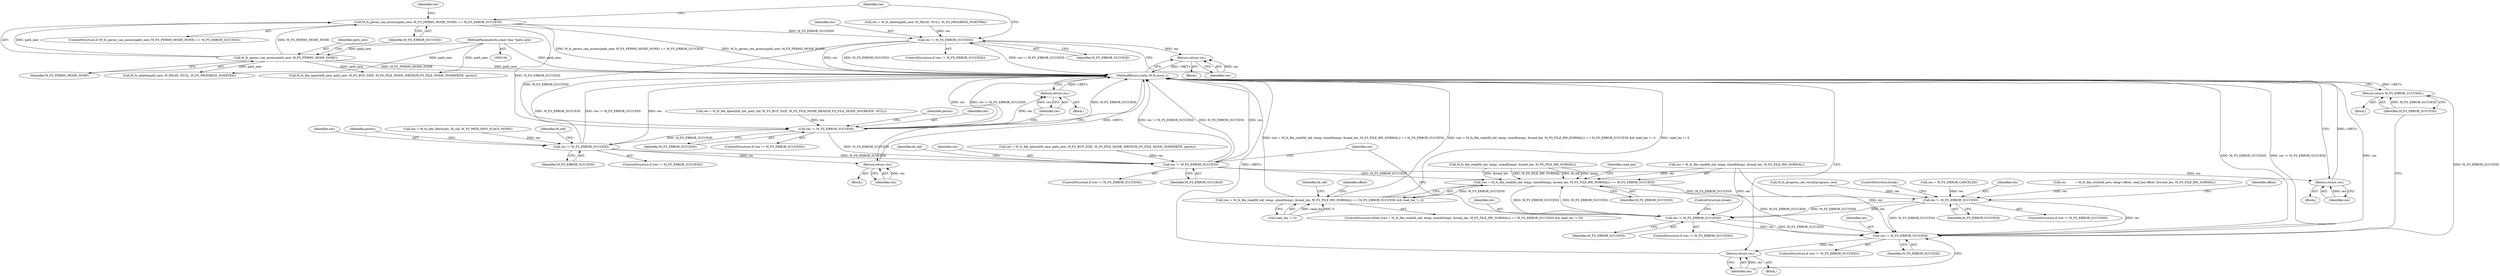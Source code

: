 digraph "1_mstdlib_db124b8f607dd0a40a9aef2d4d468fad433522a7_1@del" {
"1000129" [label="(Call,M_fs_perms_can_access(path_new, M_FS_PERMS_MODE_NONE) == M_FS_ERROR_SUCCESS)"];
"1000130" [label="(Call,M_fs_perms_can_access(path_new, M_FS_PERMS_MODE_NONE))"];
"1000106" [label="(MethodParameterIn,const char *path_new)"];
"1000143" [label="(Call,res != M_FS_ERROR_SUCCESS)"];
"1000147" [label="(Return,return res;)"];
"1000161" [label="(Call,res != M_FS_ERROR_SUCCESS)"];
"1000165" [label="(Return,return res;)"];
"1000184" [label="(Call,res != M_FS_ERROR_SUCCESS)"];
"1000190" [label="(Return,return res;)"];
"1000210" [label="(Call,res != M_FS_ERROR_SUCCESS)"];
"1000216" [label="(Return,return res;)"];
"1000220" [label="(Call,(res = M_fs_file_read(fd_old, temp, sizeof(temp), &read_len, M_FS_FILE_RW_NORMAL)) == M_FS_ERROR_SUCCESS)"];
"1000219" [label="(Call,(res = M_fs_file_read(fd_old, temp, sizeof(temp), &read_len, M_FS_FILE_RW_NORMAL)) == M_FS_ERROR_SUCCESS && read_len != 0)"];
"1000308" [label="(Call,res != M_FS_ERROR_SUCCESS)"];
"1000314" [label="(Call,res != M_FS_ERROR_SUCCESS)"];
"1000324" [label="(Call,res != M_FS_ERROR_SUCCESS)"];
"1000328" [label="(Return,return res;)"];
"1000330" [label="(Return,return M_FS_ERROR_SUCCESS;)"];
"1000187" [label="(Block,)"];
"1000313" [label="(ControlStructure,if (res != M_FS_ERROR_SUCCESS))"];
"1000149" [label="(Call,res = M_fs_file_open(&fd_old, path_old, M_FS_BUF_SIZE, M_FS_FILE_MODE_READ|M_FS_FILE_MODE_NOCREATE, NULL))"];
"1000145" [label="(Identifier,M_FS_ERROR_SUCCESS)"];
"1000185" [label="(Identifier,res)"];
"1000190" [label="(Return,return res;)"];
"1000131" [label="(Identifier,path_new)"];
"1000193" [label="(Identifier,perms)"];
"1000215" [label="(Identifier,fd_old)"];
"1000330" [label="(Return,return M_FS_ERROR_SUCCESS;)"];
"1000308" [label="(Call,res != M_FS_ERROR_SUCCESS)"];
"1000176" [label="(Call,res = M_fs_info_file(&info, fd_old, M_FS_PATH_INFO_FLAGS_NONE))"];
"1000213" [label="(Block,)"];
"1000112" [label="(Block,)"];
"1000332" [label="(MethodReturn,static M_fs_error_t)"];
"1000163" [label="(Identifier,M_FS_ERROR_SUCCESS)"];
"1000266" [label="(Call,M_fs_progress_set_result(progress, res))"];
"1000211" [label="(Identifier,res)"];
"1000128" [label="(ControlStructure,if (M_fs_perms_can_access(path_new, M_FS_PERMS_MODE_NONE) == M_FS_ERROR_SUCCESS))"];
"1000219" [label="(Call,(res = M_fs_file_read(fd_old, temp, sizeof(temp), &read_len, M_FS_FILE_RW_NORMAL)) == M_FS_ERROR_SUCCESS && read_len != 0)"];
"1000165" [label="(Return,return res;)"];
"1000307" [label="(ControlStructure,if (res != M_FS_ERROR_SUCCESS))"];
"1000130" [label="(Call,M_fs_perms_can_access(path_new, M_FS_PERMS_MODE_NONE))"];
"1000170" [label="(Identifier,perms)"];
"1000218" [label="(ControlStructure,while ((res = M_fs_file_read(fd_old, temp, sizeof(temp), &read_len, M_FS_FILE_RW_NORMAL)) == M_FS_ERROR_SUCCESS && read_len != 0))"];
"1000329" [label="(Identifier,res)"];
"1000162" [label="(Identifier,res)"];
"1000129" [label="(Call,M_fs_perms_can_access(path_new, M_FS_PERMS_MODE_NONE) == M_FS_ERROR_SUCCESS)"];
"1000132" [label="(Identifier,M_FS_PERMS_MODE_NONE)"];
"1000106" [label="(MethodParameterIn,const char *path_new)"];
"1000326" [label="(Identifier,M_FS_ERROR_SUCCESS)"];
"1000223" [label="(Call,M_fs_file_read(fd_old, temp, sizeof(temp), &read_len, M_FS_FILE_RW_NORMAL))"];
"1000231" [label="(Identifier,M_FS_ERROR_SUCCESS)"];
"1000150" [label="(Identifier,res)"];
"1000189" [label="(Identifier,fd_old)"];
"1000191" [label="(Identifier,res)"];
"1000312" [label="(ControlStructure,break;)"];
"1000304" [label="(Call,res = M_FS_ERROR_CANCELED)"];
"1000325" [label="(Identifier,res)"];
"1000144" [label="(Identifier,res)"];
"1000160" [label="(ControlStructure,if (res != M_FS_ERROR_SUCCESS))"];
"1000196" [label="(Call,res = M_fs_file_open(&fd_new, path_new, M_FS_BUF_SIZE, M_FS_FILE_MODE_WRITE|M_FS_FILE_MODE_OVERWRITE, perms))"];
"1000164" [label="(Block,)"];
"1000331" [label="(Identifier,M_FS_ERROR_SUCCESS)"];
"1000309" [label="(Identifier,res)"];
"1000147" [label="(Return,return res;)"];
"1000136" [label="(Identifier,res)"];
"1000161" [label="(Call,res != M_FS_ERROR_SUCCESS)"];
"1000184" [label="(Call,res != M_FS_ERROR_SUCCESS)"];
"1000209" [label="(ControlStructure,if (res != M_FS_ERROR_SUCCESS))"];
"1000166" [label="(Identifier,res)"];
"1000316" [label="(Identifier,M_FS_ERROR_SUCCESS)"];
"1000137" [label="(Call,M_fs_delete(path_new, M_FALSE, NULL, M_FS_PROGRESS_NOEXTRA))"];
"1000318" [label="(ControlStructure,break;)"];
"1000232" [label="(Call,read_len != 0)"];
"1000186" [label="(Identifier,M_FS_ERROR_SUCCESS)"];
"1000217" [label="(Identifier,res)"];
"1000212" [label="(Identifier,M_FS_ERROR_SUCCESS)"];
"1000198" [label="(Call,M_fs_file_open(&fd_new, path_new, M_FS_BUF_SIZE, M_FS_FILE_MODE_WRITE|M_FS_FILE_MODE_OVERWRITE, perms))"];
"1000142" [label="(ControlStructure,if (res != M_FS_ERROR_SUCCESS))"];
"1000320" [label="(Identifier,fd_old)"];
"1000315" [label="(Identifier,res)"];
"1000237" [label="(Identifier,offset)"];
"1000133" [label="(Identifier,M_FS_ERROR_SUCCESS)"];
"1000314" [label="(Call,res != M_FS_ERROR_SUCCESS)"];
"1000310" [label="(Identifier,M_FS_ERROR_SUCCESS)"];
"1000244" [label="(Call,res          = M_fs_file_write(fd_new, temp+offset, read_len-offset, &wrote_len, M_FS_FILE_RW_NORMAL))"];
"1000328" [label="(Return,return res;)"];
"1000241" [label="(Identifier,offset)"];
"1000135" [label="(Call,res = M_fs_delete(path_new, M_FALSE, NULL, M_FS_PROGRESS_NOEXTRA))"];
"1000148" [label="(Identifier,res)"];
"1000221" [label="(Call,res = M_fs_file_read(fd_old, temp, sizeof(temp), &read_len, M_FS_FILE_RW_NORMAL))"];
"1000327" [label="(Block,)"];
"1000210" [label="(Call,res != M_FS_ERROR_SUCCESS)"];
"1000222" [label="(Identifier,res)"];
"1000324" [label="(Call,res != M_FS_ERROR_SUCCESS)"];
"1000146" [label="(Block,)"];
"1000323" [label="(ControlStructure,if (res != M_FS_ERROR_SUCCESS))"];
"1000143" [label="(Call,res != M_FS_ERROR_SUCCESS)"];
"1000183" [label="(ControlStructure,if (res != M_FS_ERROR_SUCCESS))"];
"1000216" [label="(Return,return res;)"];
"1000233" [label="(Identifier,read_len)"];
"1000220" [label="(Call,(res = M_fs_file_read(fd_old, temp, sizeof(temp), &read_len, M_FS_FILE_RW_NORMAL)) == M_FS_ERROR_SUCCESS)"];
"1000129" -> "1000128"  [label="AST: "];
"1000129" -> "1000133"  [label="CFG: "];
"1000130" -> "1000129"  [label="AST: "];
"1000133" -> "1000129"  [label="AST: "];
"1000136" -> "1000129"  [label="CFG: "];
"1000150" -> "1000129"  [label="CFG: "];
"1000129" -> "1000332"  [label="DDG: M_fs_perms_can_access(path_new, M_FS_PERMS_MODE_NONE)"];
"1000129" -> "1000332"  [label="DDG: M_fs_perms_can_access(path_new, M_FS_PERMS_MODE_NONE) == M_FS_ERROR_SUCCESS"];
"1000130" -> "1000129"  [label="DDG: path_new"];
"1000130" -> "1000129"  [label="DDG: M_FS_PERMS_MODE_NONE"];
"1000129" -> "1000143"  [label="DDG: M_FS_ERROR_SUCCESS"];
"1000129" -> "1000161"  [label="DDG: M_FS_ERROR_SUCCESS"];
"1000130" -> "1000132"  [label="CFG: "];
"1000131" -> "1000130"  [label="AST: "];
"1000132" -> "1000130"  [label="AST: "];
"1000133" -> "1000130"  [label="CFG: "];
"1000130" -> "1000332"  [label="DDG: M_FS_PERMS_MODE_NONE"];
"1000130" -> "1000332"  [label="DDG: path_new"];
"1000106" -> "1000130"  [label="DDG: path_new"];
"1000130" -> "1000137"  [label="DDG: path_new"];
"1000130" -> "1000198"  [label="DDG: path_new"];
"1000106" -> "1000104"  [label="AST: "];
"1000106" -> "1000332"  [label="DDG: path_new"];
"1000106" -> "1000137"  [label="DDG: path_new"];
"1000106" -> "1000198"  [label="DDG: path_new"];
"1000143" -> "1000142"  [label="AST: "];
"1000143" -> "1000145"  [label="CFG: "];
"1000144" -> "1000143"  [label="AST: "];
"1000145" -> "1000143"  [label="AST: "];
"1000148" -> "1000143"  [label="CFG: "];
"1000150" -> "1000143"  [label="CFG: "];
"1000143" -> "1000332"  [label="DDG: res"];
"1000143" -> "1000332"  [label="DDG: M_FS_ERROR_SUCCESS"];
"1000143" -> "1000332"  [label="DDG: res != M_FS_ERROR_SUCCESS"];
"1000135" -> "1000143"  [label="DDG: res"];
"1000143" -> "1000147"  [label="DDG: res"];
"1000143" -> "1000161"  [label="DDG: M_FS_ERROR_SUCCESS"];
"1000147" -> "1000146"  [label="AST: "];
"1000147" -> "1000148"  [label="CFG: "];
"1000148" -> "1000147"  [label="AST: "];
"1000332" -> "1000147"  [label="CFG: "];
"1000147" -> "1000332"  [label="DDG: <RET>"];
"1000148" -> "1000147"  [label="DDG: res"];
"1000161" -> "1000160"  [label="AST: "];
"1000161" -> "1000163"  [label="CFG: "];
"1000162" -> "1000161"  [label="AST: "];
"1000163" -> "1000161"  [label="AST: "];
"1000166" -> "1000161"  [label="CFG: "];
"1000170" -> "1000161"  [label="CFG: "];
"1000161" -> "1000332"  [label="DDG: M_FS_ERROR_SUCCESS"];
"1000161" -> "1000332"  [label="DDG: res"];
"1000161" -> "1000332"  [label="DDG: res != M_FS_ERROR_SUCCESS"];
"1000149" -> "1000161"  [label="DDG: res"];
"1000161" -> "1000165"  [label="DDG: res"];
"1000161" -> "1000184"  [label="DDG: M_FS_ERROR_SUCCESS"];
"1000161" -> "1000210"  [label="DDG: M_FS_ERROR_SUCCESS"];
"1000165" -> "1000164"  [label="AST: "];
"1000165" -> "1000166"  [label="CFG: "];
"1000166" -> "1000165"  [label="AST: "];
"1000332" -> "1000165"  [label="CFG: "];
"1000165" -> "1000332"  [label="DDG: <RET>"];
"1000166" -> "1000165"  [label="DDG: res"];
"1000184" -> "1000183"  [label="AST: "];
"1000184" -> "1000186"  [label="CFG: "];
"1000185" -> "1000184"  [label="AST: "];
"1000186" -> "1000184"  [label="AST: "];
"1000189" -> "1000184"  [label="CFG: "];
"1000193" -> "1000184"  [label="CFG: "];
"1000184" -> "1000332"  [label="DDG: res"];
"1000184" -> "1000332"  [label="DDG: M_FS_ERROR_SUCCESS"];
"1000184" -> "1000332"  [label="DDG: res != M_FS_ERROR_SUCCESS"];
"1000176" -> "1000184"  [label="DDG: res"];
"1000184" -> "1000190"  [label="DDG: res"];
"1000184" -> "1000210"  [label="DDG: M_FS_ERROR_SUCCESS"];
"1000190" -> "1000187"  [label="AST: "];
"1000190" -> "1000191"  [label="CFG: "];
"1000191" -> "1000190"  [label="AST: "];
"1000332" -> "1000190"  [label="CFG: "];
"1000190" -> "1000332"  [label="DDG: <RET>"];
"1000191" -> "1000190"  [label="DDG: res"];
"1000210" -> "1000209"  [label="AST: "];
"1000210" -> "1000212"  [label="CFG: "];
"1000211" -> "1000210"  [label="AST: "];
"1000212" -> "1000210"  [label="AST: "];
"1000215" -> "1000210"  [label="CFG: "];
"1000222" -> "1000210"  [label="CFG: "];
"1000210" -> "1000332"  [label="DDG: res != M_FS_ERROR_SUCCESS"];
"1000210" -> "1000332"  [label="DDG: M_FS_ERROR_SUCCESS"];
"1000210" -> "1000332"  [label="DDG: res"];
"1000196" -> "1000210"  [label="DDG: res"];
"1000210" -> "1000216"  [label="DDG: res"];
"1000210" -> "1000220"  [label="DDG: M_FS_ERROR_SUCCESS"];
"1000216" -> "1000213"  [label="AST: "];
"1000216" -> "1000217"  [label="CFG: "];
"1000217" -> "1000216"  [label="AST: "];
"1000332" -> "1000216"  [label="CFG: "];
"1000216" -> "1000332"  [label="DDG: <RET>"];
"1000217" -> "1000216"  [label="DDG: res"];
"1000220" -> "1000219"  [label="AST: "];
"1000220" -> "1000231"  [label="CFG: "];
"1000221" -> "1000220"  [label="AST: "];
"1000231" -> "1000220"  [label="AST: "];
"1000233" -> "1000220"  [label="CFG: "];
"1000219" -> "1000220"  [label="CFG: "];
"1000220" -> "1000219"  [label="DDG: M_FS_ERROR_SUCCESS"];
"1000221" -> "1000220"  [label="DDG: res"];
"1000223" -> "1000220"  [label="DDG: &read_len"];
"1000223" -> "1000220"  [label="DDG: M_FS_FILE_RW_NORMAL"];
"1000223" -> "1000220"  [label="DDG: fd_old"];
"1000223" -> "1000220"  [label="DDG: temp"];
"1000314" -> "1000220"  [label="DDG: M_FS_ERROR_SUCCESS"];
"1000220" -> "1000308"  [label="DDG: M_FS_ERROR_SUCCESS"];
"1000220" -> "1000314"  [label="DDG: M_FS_ERROR_SUCCESS"];
"1000220" -> "1000324"  [label="DDG: M_FS_ERROR_SUCCESS"];
"1000219" -> "1000218"  [label="AST: "];
"1000219" -> "1000232"  [label="CFG: "];
"1000232" -> "1000219"  [label="AST: "];
"1000237" -> "1000219"  [label="CFG: "];
"1000320" -> "1000219"  [label="CFG: "];
"1000219" -> "1000332"  [label="DDG: (res = M_fs_file_read(fd_old, temp, sizeof(temp), &read_len, M_FS_FILE_RW_NORMAL)) == M_FS_ERROR_SUCCESS && read_len != 0"];
"1000219" -> "1000332"  [label="DDG: read_len != 0"];
"1000219" -> "1000332"  [label="DDG: (res = M_fs_file_read(fd_old, temp, sizeof(temp), &read_len, M_FS_FILE_RW_NORMAL)) == M_FS_ERROR_SUCCESS"];
"1000232" -> "1000219"  [label="DDG: read_len"];
"1000232" -> "1000219"  [label="DDG: 0"];
"1000308" -> "1000307"  [label="AST: "];
"1000308" -> "1000310"  [label="CFG: "];
"1000309" -> "1000308"  [label="AST: "];
"1000310" -> "1000308"  [label="AST: "];
"1000241" -> "1000308"  [label="CFG: "];
"1000312" -> "1000308"  [label="CFG: "];
"1000304" -> "1000308"  [label="DDG: res"];
"1000266" -> "1000308"  [label="DDG: res"];
"1000244" -> "1000308"  [label="DDG: res"];
"1000308" -> "1000314"  [label="DDG: res"];
"1000308" -> "1000314"  [label="DDG: M_FS_ERROR_SUCCESS"];
"1000308" -> "1000324"  [label="DDG: res"];
"1000308" -> "1000324"  [label="DDG: M_FS_ERROR_SUCCESS"];
"1000314" -> "1000313"  [label="AST: "];
"1000314" -> "1000316"  [label="CFG: "];
"1000315" -> "1000314"  [label="AST: "];
"1000316" -> "1000314"  [label="AST: "];
"1000222" -> "1000314"  [label="CFG: "];
"1000318" -> "1000314"  [label="CFG: "];
"1000221" -> "1000314"  [label="DDG: res"];
"1000314" -> "1000324"  [label="DDG: res"];
"1000314" -> "1000324"  [label="DDG: M_FS_ERROR_SUCCESS"];
"1000324" -> "1000323"  [label="AST: "];
"1000324" -> "1000326"  [label="CFG: "];
"1000325" -> "1000324"  [label="AST: "];
"1000326" -> "1000324"  [label="AST: "];
"1000329" -> "1000324"  [label="CFG: "];
"1000331" -> "1000324"  [label="CFG: "];
"1000324" -> "1000332"  [label="DDG: M_FS_ERROR_SUCCESS"];
"1000324" -> "1000332"  [label="DDG: res != M_FS_ERROR_SUCCESS"];
"1000324" -> "1000332"  [label="DDG: res"];
"1000221" -> "1000324"  [label="DDG: res"];
"1000324" -> "1000328"  [label="DDG: res"];
"1000324" -> "1000330"  [label="DDG: M_FS_ERROR_SUCCESS"];
"1000328" -> "1000327"  [label="AST: "];
"1000328" -> "1000329"  [label="CFG: "];
"1000329" -> "1000328"  [label="AST: "];
"1000332" -> "1000328"  [label="CFG: "];
"1000328" -> "1000332"  [label="DDG: <RET>"];
"1000329" -> "1000328"  [label="DDG: res"];
"1000330" -> "1000112"  [label="AST: "];
"1000330" -> "1000331"  [label="CFG: "];
"1000331" -> "1000330"  [label="AST: "];
"1000332" -> "1000330"  [label="CFG: "];
"1000330" -> "1000332"  [label="DDG: <RET>"];
"1000331" -> "1000330"  [label="DDG: M_FS_ERROR_SUCCESS"];
}
